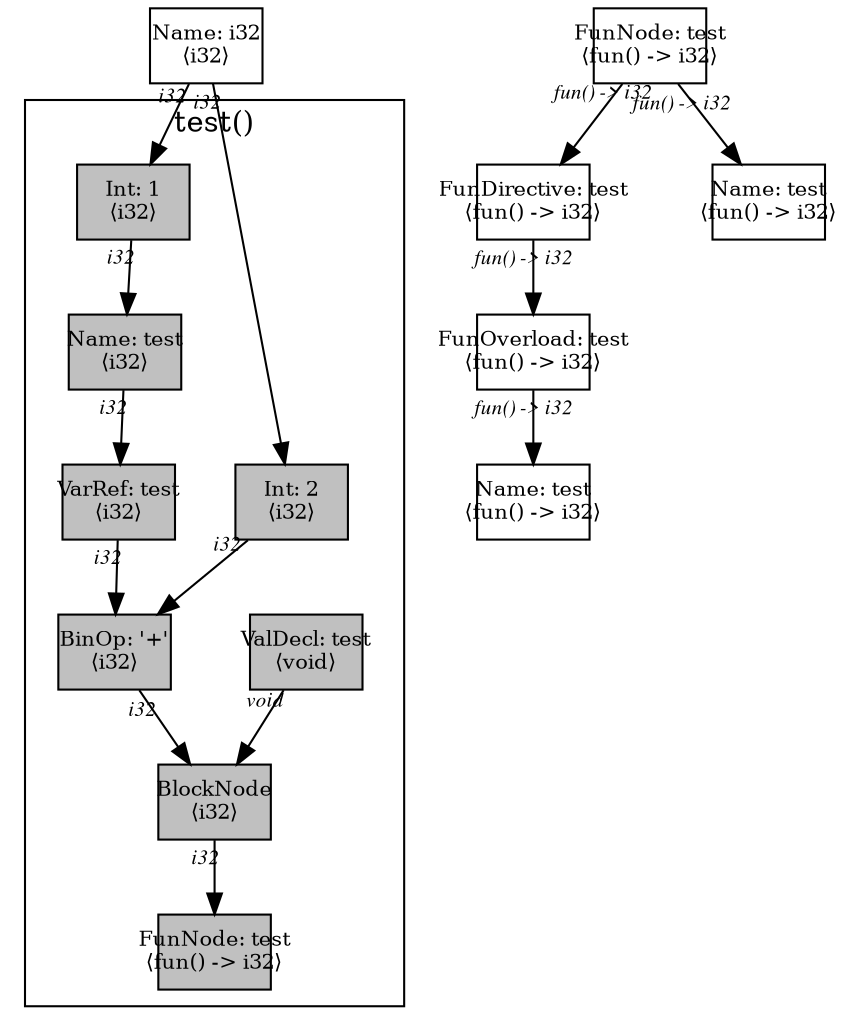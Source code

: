 digraph Document {
  node [shape=box,fixedsize=shape fontsize=10]
  1 [label="Name: i32\n⟨i32⟩", fillcolor=grey];
  2 [label="FunOverload: test\n⟨fun() -> i32⟩", fillcolor=grey];
  3 [label="FunDirective: test\n⟨fun() -> i32⟩", fillcolor=grey];
  4 [label="FunNode: test\n⟨fun() -> i32⟩", fillcolor=grey];
  5 [label="Name: test\n⟨fun() -> i32⟩", fillcolor=grey];
  6 [label="Name: test\n⟨fun() -> i32⟩", fillcolor=grey];
  subgraph cluster0 {
    node [style=filled, fillcolor=grey];
    7 [label="BlockNode\n⟨i32⟩", fillcolor=grey];
    8 [label="ValDecl: test\n⟨void⟩", fillcolor=grey];
    9 [label="Name: test\n⟨i32⟩", fillcolor=grey];
    10 [label="Int: 1\n⟨i32⟩", fillcolor=grey];
    11 [label="BinOp: '+'\n⟨i32⟩", fillcolor=grey];
    12 [label="VarRef: test\n⟨i32⟩", fillcolor=grey];
    13 [label="Int: 2\n⟨i32⟩", fillcolor=grey];
    14 [label="FunNode: test\n⟨fun() -> i32⟩", fillcolor=grey];
    7 -> 14[taillabel="i32" labeldistance="1" fontname="times  italic" fontsize = 10 color="black" ];
    8 -> 7[taillabel="void" labeldistance="1" fontname="times  italic" fontsize = 10 color="black" ];
    9 -> 12[taillabel="i32" labeldistance="1" fontname="times  italic" fontsize = 10 color="black" ];
    10 -> 9[taillabel="i32" labeldistance="1" fontname="times  italic" fontsize = 10 color="black" ];
    11 -> 7[taillabel="i32" labeldistance="1" fontname="times  italic" fontsize = 10 color="black" ];
    12 -> 11[taillabel="i32" labeldistance="1" fontname="times  italic" fontsize = 10 color="black" ];
    13 -> 11[taillabel="i32" labeldistance="1" fontname="times  italic" fontsize = 10 color="black" ];
  label = "test()";
}
  1 -> 10[taillabel="i32" labeldistance="1" fontname="times  italic" fontsize = 10 color="black" ];
  1 -> 13[taillabel="i32" labeldistance="1" fontname="times  italic" fontsize = 10 color="black" ];
  2 -> 6[taillabel="fun() -> i32" labeldistance="1" fontname="times  italic" fontsize = 10 color="black" ];
  3 -> 2[taillabel="fun() -> i32" labeldistance="1" fontname="times  italic" fontsize = 10 color="black" ];
  4 -> 5[taillabel="fun() -> i32" labeldistance="1" fontname="times  italic" fontsize = 10 color="black" ];
  4 -> 3[taillabel="fun() -> i32" labeldistance="1" fontname="times  italic" fontsize = 10 color="black" ];
  label="";
}
